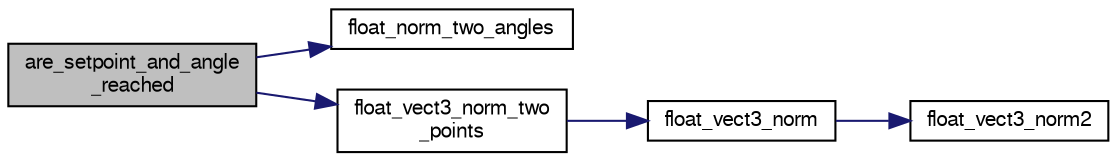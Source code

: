 digraph "are_setpoint_and_angle_reached"
{
  edge [fontname="FreeSans",fontsize="10",labelfontname="FreeSans",labelfontsize="10"];
  node [fontname="FreeSans",fontsize="10",shape=record];
  rankdir="LR";
  Node1 [label="are_setpoint_and_angle\l_reached",height=0.2,width=0.4,color="black", fillcolor="grey75", style="filled", fontcolor="black"];
  Node1 -> Node2 [color="midnightblue",fontsize="10",style="solid",fontname="FreeSans"];
  Node2 [label="float_norm_two_angles",height=0.2,width=0.4,color="black", fillcolor="white", style="filled",URL="$wedgebug_8c.html#a16a89172fa5251985574e36b3b364a7e"];
  Node1 -> Node3 [color="midnightblue",fontsize="10",style="solid",fontname="FreeSans"];
  Node3 [label="float_vect3_norm_two\l_points",height=0.2,width=0.4,color="black", fillcolor="white", style="filled",URL="$wedgebug_8c.html#aac1bde6c5c9971c74f63b94c884de408"];
  Node3 -> Node4 [color="midnightblue",fontsize="10",style="solid",fontname="FreeSans"];
  Node4 [label="float_vect3_norm",height=0.2,width=0.4,color="black", fillcolor="white", style="filled",URL="$group__math__algebra__float.html#gad33d6e2c6bf00d660031e57fb3675666"];
  Node4 -> Node5 [color="midnightblue",fontsize="10",style="solid",fontname="FreeSans"];
  Node5 [label="float_vect3_norm2",height=0.2,width=0.4,color="black", fillcolor="white", style="filled",URL="$group__math__algebra__float.html#gaf0812637c58834d3baff5cd82fa220d2"];
}
